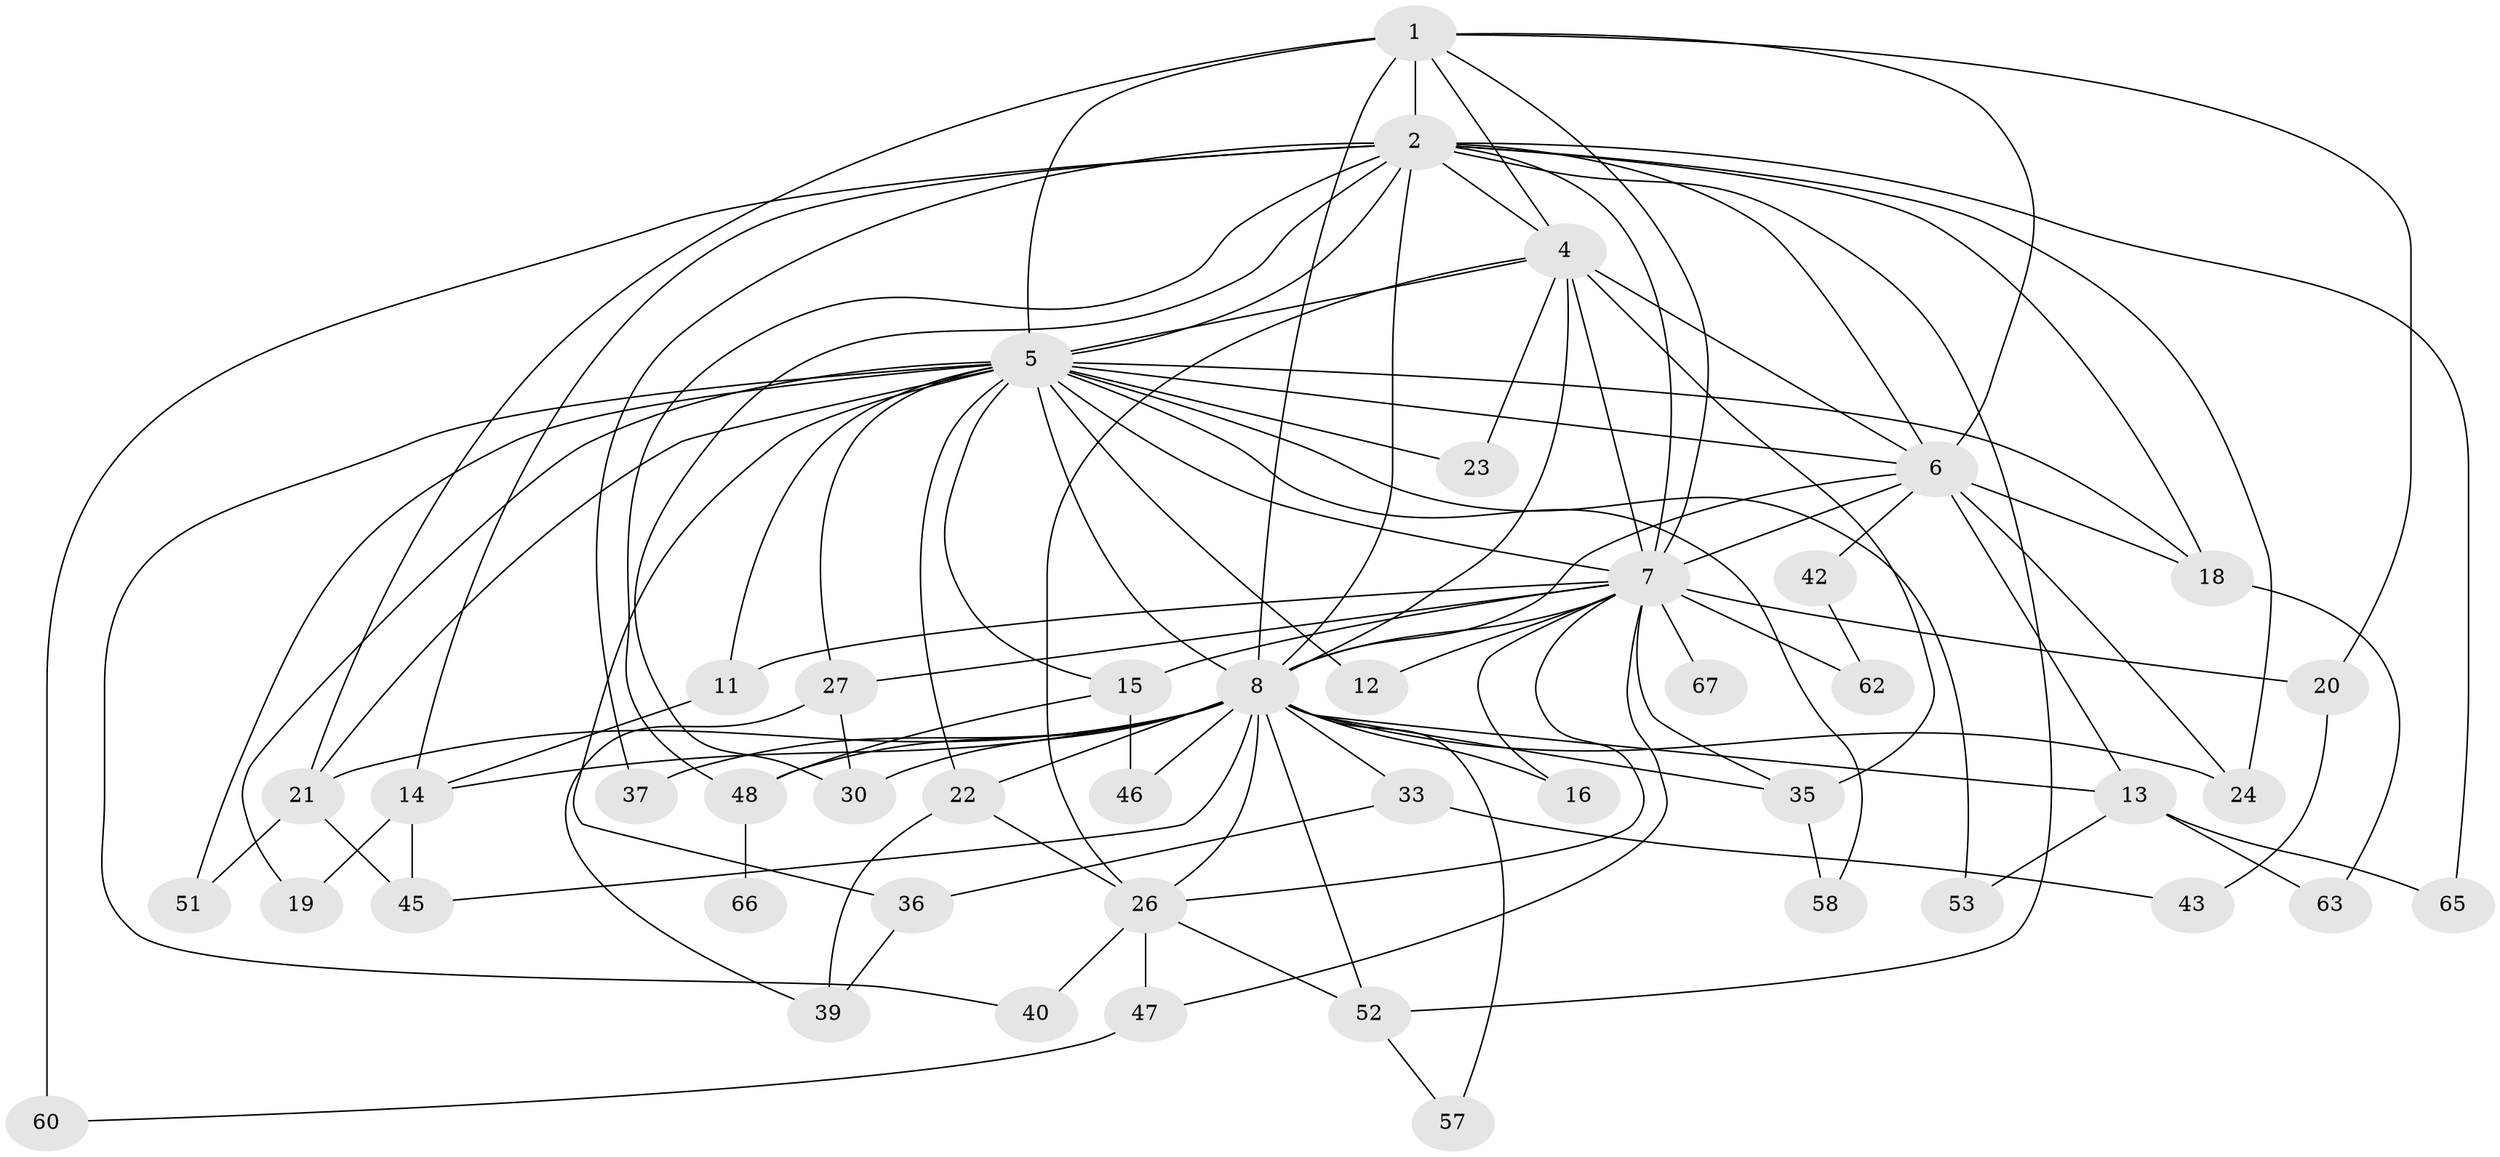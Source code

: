 // Generated by graph-tools (version 1.1) at 2025/23/03/03/25 07:23:41]
// undirected, 46 vertices, 107 edges
graph export_dot {
graph [start="1"]
  node [color=gray90,style=filled];
  1 [super="+56"];
  2 [super="+3"];
  4 [super="+50"];
  5 [super="+17"];
  6 [super="+34"];
  7 [super="+10"];
  8 [super="+9"];
  11 [super="+25"];
  12;
  13;
  14;
  15 [super="+32"];
  16;
  18 [super="+28"];
  19;
  20 [super="+29"];
  21 [super="+59"];
  22 [super="+31"];
  23;
  24;
  26 [super="+44"];
  27 [super="+54"];
  30;
  33;
  35 [super="+38"];
  36 [super="+41"];
  37;
  39;
  40;
  42;
  43;
  45 [super="+49"];
  46;
  47;
  48 [super="+61"];
  51;
  52 [super="+55"];
  53;
  57;
  58;
  60 [super="+64"];
  62;
  63;
  65;
  66;
  67;
  1 -- 2 [weight=2];
  1 -- 4;
  1 -- 5;
  1 -- 6;
  1 -- 7 [weight=2];
  1 -- 8 [weight=3];
  1 -- 20;
  1 -- 21;
  2 -- 4 [weight=2];
  2 -- 5 [weight=2];
  2 -- 6 [weight=2];
  2 -- 7 [weight=4];
  2 -- 8 [weight=4];
  2 -- 52;
  2 -- 60 [weight=2];
  2 -- 65;
  2 -- 37;
  2 -- 14;
  2 -- 48;
  2 -- 18;
  2 -- 24;
  2 -- 30;
  4 -- 5;
  4 -- 6;
  4 -- 7 [weight=3];
  4 -- 8 [weight=2];
  4 -- 23;
  4 -- 26;
  4 -- 35;
  5 -- 6 [weight=2];
  5 -- 7 [weight=2];
  5 -- 8 [weight=2];
  5 -- 11;
  5 -- 12;
  5 -- 15;
  5 -- 18;
  5 -- 23;
  5 -- 51;
  5 -- 53;
  5 -- 58;
  5 -- 36;
  5 -- 40;
  5 -- 19;
  5 -- 21;
  5 -- 22;
  5 -- 27;
  6 -- 7 [weight=2];
  6 -- 8 [weight=2];
  6 -- 13;
  6 -- 42 [weight=2];
  6 -- 24;
  6 -- 18;
  7 -- 8 [weight=4];
  7 -- 11;
  7 -- 12;
  7 -- 26;
  7 -- 47;
  7 -- 62;
  7 -- 67 [weight=2];
  7 -- 15 [weight=2];
  7 -- 35;
  7 -- 16;
  7 -- 20 [weight=2];
  7 -- 27;
  8 -- 13;
  8 -- 14;
  8 -- 16;
  8 -- 22;
  8 -- 24;
  8 -- 26;
  8 -- 33 [weight=2];
  8 -- 35;
  8 -- 57;
  8 -- 37;
  8 -- 46;
  8 -- 48;
  8 -- 52;
  8 -- 30;
  8 -- 45;
  8 -- 21;
  11 -- 14;
  13 -- 53;
  13 -- 63;
  13 -- 65;
  14 -- 19;
  14 -- 45;
  15 -- 46;
  15 -- 48;
  18 -- 63;
  20 -- 43;
  21 -- 45;
  21 -- 51;
  22 -- 39;
  22 -- 26;
  26 -- 40;
  26 -- 47;
  26 -- 52;
  27 -- 39;
  27 -- 30;
  33 -- 36;
  33 -- 43;
  35 -- 58;
  36 -- 39;
  42 -- 62;
  47 -- 60;
  48 -- 66 [weight=2];
  52 -- 57;
}
